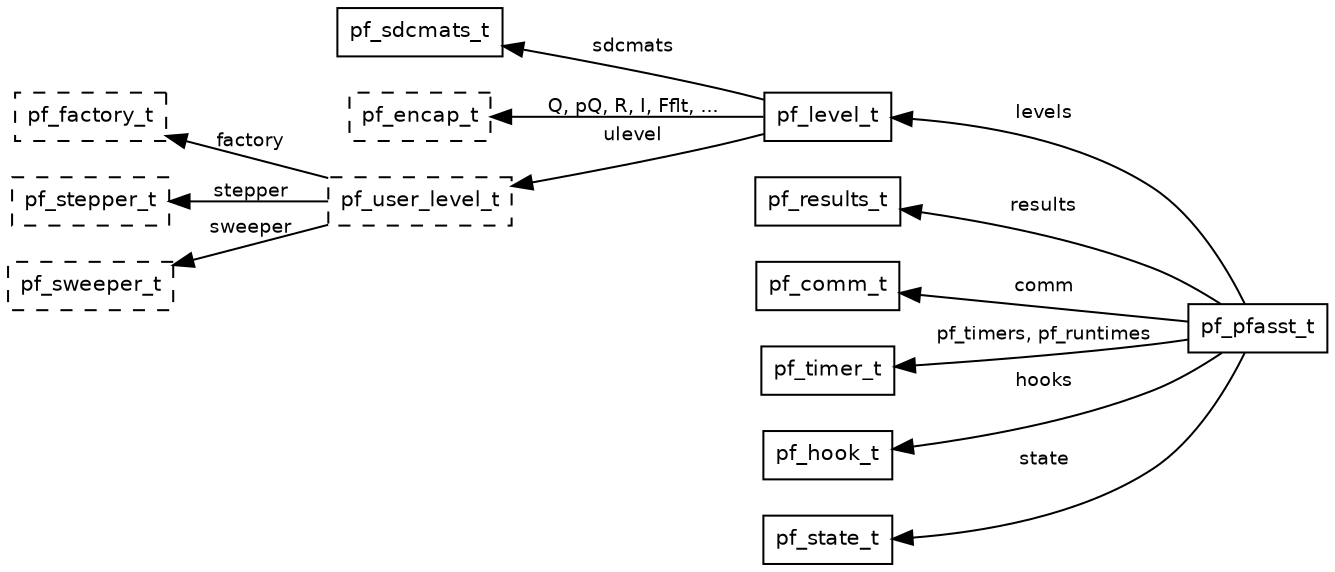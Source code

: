 digraph "type~~pf_pfasst_t~~InheritsGraph" {
	graph [concentrate=true id="type~~pf_pfasst_t~~InheritsGraph" rankdir=RL size="8.90625,1000.0"]
	node [fontname=Helvetica fontsize=10.5 height=0.0 margin=0.08 shape=box]
	edge [fontname=Helvetica fontsize=9.5]
	"type~pf_pfasst_t" [label=pf_pfasst_t]
	"type~pf_level_t" [label=pf_level_t]
	"type~pf_results_t" [label=pf_results_t]
	"type~pf_comm_t" [label=pf_comm_t]
	"type~pf_timer_t" [label=pf_timer_t]
	"type~pf_hook_t" [label=pf_hook_t]
	"type~pf_state_t" [label=pf_state_t]
	"type~pf_pfasst_t" -> "type~pf_state_t" [label=state color="#000000"]
	"type~pf_pfasst_t" -> "type~pf_level_t" [label=levels color="#000000"]
	"type~pf_pfasst_t" -> "type~pf_comm_t" [label=comm color="#000000"]
	"type~pf_pfasst_t" -> "type~pf_results_t" [label=results color="#000000"]
	"type~pf_pfasst_t" -> "type~pf_hook_t" [label=hooks color="#000000"]
	"type~pf_pfasst_t" -> "type~pf_timer_t" [label="pf_timers, pf_runtimes" color="#000000"]
	"type~pf_sdcmats_t" [label=pf_sdcmats_t]
	"type~pf_encap_t" [label=pf_encap_t style=dashed]
	"type~pf_user_level_t" [label=pf_user_level_t style=dashed]
	"type~pf_level_t" -> "type~pf_user_level_t" [label=ulevel color="#000000"]
	"type~pf_level_t" -> "type~pf_encap_t" [label="Q, pQ, R, I, Fflt, ..." color="#000000"]
	"type~pf_level_t" -> "type~pf_sdcmats_t" [label=sdcmats color="#000000"]
	"type~pf_factory_t" [label=pf_factory_t style=dashed]
	"type~pf_stepper_t" [label=pf_stepper_t style=dashed]
	"type~pf_sweeper_t" [label=pf_sweeper_t style=dashed]
	"type~pf_user_level_t" -> "type~pf_factory_t" [label=factory color="#000000"]
	"type~pf_user_level_t" -> "type~pf_sweeper_t" [label=sweeper color="#000000"]
	"type~pf_user_level_t" -> "type~pf_stepper_t" [label=stepper color="#000000"]
}
